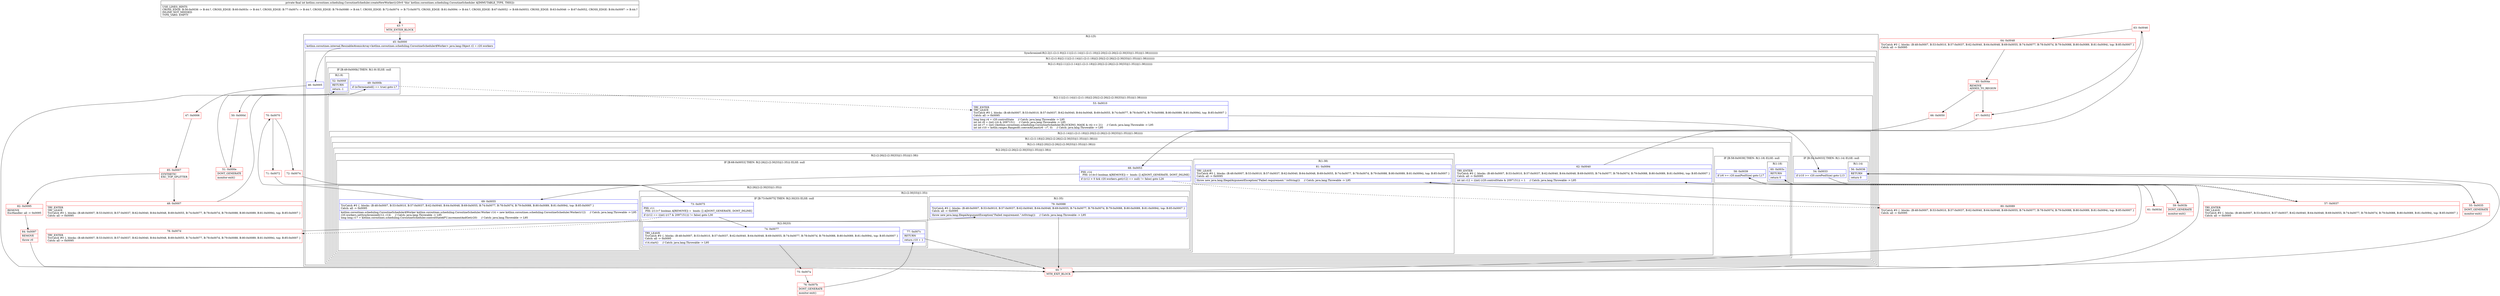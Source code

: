 digraph "CFG forkotlinx.coroutines.scheduling.CoroutineScheduler.createNewWorker()I" {
subgraph cluster_Region_900439351 {
label = "R(2:1|5)";
node [shape=record,color=blue];
Node_45 [shape=record,label="{45\:\ 0x0000|kotlinx.coroutines.internal.ResizableAtomicArray\<kotlinx.coroutines.scheduling.CoroutineScheduler$Worker\> java.lang.Object r2 = r20.workers\l}"];
subgraph cluster_SynchronizedRegion_1673848301 {
label = "Synchronized:R(2:2|(1:(2:(1:9)|(2:11|(2:(1:14)|(1:(2:(1:18)|(2:20|(2:(2:26|(2:(2:30|33)|(1:35)))|(1:38))))))))))";
node [shape=record,color=blue];
Node_46 [shape=record,label="{46\:\ 0x0005}"];
subgraph cluster_Region_1744044459 {
label = "R(1:(2:(1:9)|(2:11|(2:(1:14)|(1:(2:(1:18)|(2:20|(2:(2:26|(2:(2:30|33)|(1:35)))|(1:38)))))))))";
node [shape=record,color=blue];
subgraph cluster_Region_671881188 {
label = "R(2:(1:9)|(2:11|(2:(1:14)|(1:(2:(1:18)|(2:20|(2:(2:26|(2:(2:30|33)|(1:35)))|(1:38))))))))";
node [shape=record,color=blue];
subgraph cluster_IfRegion_1769834547 {
label = "IF [B:49:0x000b] THEN: R(1:9) ELSE: null";
node [shape=record,color=blue];
Node_49 [shape=record,label="{49\:\ 0x000b|if (isTerminated() == true) goto L7\l}"];
subgraph cluster_Region_507010859 {
label = "R(1:9)";
node [shape=record,color=blue];
Node_52 [shape=record,label="{52\:\ 0x000f|RETURN\l|return \-1\l}"];
}
}
subgraph cluster_Region_2048480219 {
label = "R(2:11|(2:(1:14)|(1:(2:(1:18)|(2:20|(2:(2:26|(2:(2:30|33)|(1:35)))|(1:38)))))))";
node [shape=record,color=blue];
Node_53 [shape=record,label="{53\:\ 0x0010|TRY_ENTER\lTRY_LEAVE\lTryCatch #0 \{, blocks: (B:48:0x0007, B:53:0x0010, B:57:0x0037, B:62:0x0040, B:64:0x0048, B:69:0x0055, B:74:0x0077, B:78:0x007d, B:79:0x0088, B:80:0x0089, B:81:0x0094), top: B:85:0x0007 \}\lCatch: all \-\> 0x0095\l|long long r4 = r20.controlState     \/\/ Catch: java.lang.Throwable \-\> L95\lint int r6 = (int) (r4 & 2097151)     \/\/ Catch: java.lang.Throwable \-\> L95\lint int r7 = (int) ((kotlinx.coroutines.scheduling.CoroutineScheduler.BLOCKING_MASK & r4) \>\> 21)     \/\/ Catch: java.lang.Throwable \-\> L95\lint int r10 = kotlin.ranges.RangesKt.coerceAtLeast(r6 \- r7, 0)     \/\/ Catch: java.lang.Throwable \-\> L95\l}"];
subgraph cluster_Region_1493625886 {
label = "R(2:(1:14)|(1:(2:(1:18)|(2:20|(2:(2:26|(2:(2:30|33)|(1:35)))|(1:38))))))";
node [shape=record,color=blue];
subgraph cluster_IfRegion_570397365 {
label = "IF [B:54:0x0033] THEN: R(1:14) ELSE: null";
node [shape=record,color=blue];
Node_54 [shape=record,label="{54\:\ 0x0033|if (r10 \>= r20.corePoolSize) goto L13\l}"];
subgraph cluster_Region_301818861 {
label = "R(1:14)";
node [shape=record,color=blue];
Node_56 [shape=record,label="{56\:\ 0x0036|RETURN\l|return 0\l}"];
}
}
subgraph cluster_Region_348409329 {
label = "R(1:(2:(1:18)|(2:20|(2:(2:26|(2:(2:30|33)|(1:35)))|(1:38)))))";
node [shape=record,color=blue];
subgraph cluster_Region_1213827397 {
label = "R(2:(1:18)|(2:20|(2:(2:26|(2:(2:30|33)|(1:35)))|(1:38))))";
node [shape=record,color=blue];
subgraph cluster_IfRegion_1213525165 {
label = "IF [B:58:0x0039] THEN: R(1:18) ELSE: null";
node [shape=record,color=blue];
Node_58 [shape=record,label="{58\:\ 0x0039|if (r6 \>= r20.maxPoolSize) goto L17\l}"];
subgraph cluster_Region_642906700 {
label = "R(1:18)";
node [shape=record,color=blue];
Node_60 [shape=record,label="{60\:\ 0x003c|RETURN\l|return 0\l}"];
}
}
subgraph cluster_Region_1432875024 {
label = "R(2:20|(2:(2:26|(2:(2:30|33)|(1:35)))|(1:38)))";
node [shape=record,color=blue];
Node_62 [shape=record,label="{62\:\ 0x0040|TRY_ENTER\lTryCatch #0 \{, blocks: (B:48:0x0007, B:53:0x0010, B:57:0x0037, B:62:0x0040, B:64:0x0048, B:69:0x0055, B:74:0x0077, B:78:0x007d, B:79:0x0088, B:80:0x0089, B:81:0x0094), top: B:85:0x0007 \}\lCatch: all \-\> 0x0095\l|int int r12 = ((int) (r20.controlState & 2097151)) + 1     \/\/ Catch: java.lang.Throwable \-\> L95\l}"];
subgraph cluster_Region_1548293984 {
label = "R(2:(2:26|(2:(2:30|33)|(1:35)))|(1:38))";
node [shape=record,color=blue];
subgraph cluster_IfRegion_976838549 {
label = "IF [B:68:0x0053] THEN: R(2:26|(2:(2:30|33)|(1:35))) ELSE: null";
node [shape=record,color=blue];
Node_68 [shape=record,label="{68\:\ 0x0053|PHI: r14 \l  PHI: (r14v3 boolean A[REMOVE]) =  binds: [] A[DONT_GENERATE, DONT_INLINE]\l|if ((r12 \> 0 && r20.workers.get(r12) == null) != false) goto L26\l}"];
subgraph cluster_Region_1737365597 {
label = "R(2:26|(2:(2:30|33)|(1:35)))";
node [shape=record,color=blue];
Node_69 [shape=record,label="{69\:\ 0x0055|TryCatch #0 \{, blocks: (B:48:0x0007, B:53:0x0010, B:57:0x0037, B:62:0x0040, B:64:0x0048, B:69:0x0055, B:74:0x0077, B:78:0x007d, B:79:0x0088, B:80:0x0089, B:81:0x0094), top: B:85:0x0007 \}\lCatch: all \-\> 0x0095\l|kotlinx.coroutines.scheduling.CoroutineScheduler$Worker kotlinx.coroutines.scheduling.CoroutineScheduler.Worker r14 = new kotlinx.coroutines.scheduling.CoroutineScheduler.Worker(r12)     \/\/ Catch: java.lang.Throwable \-\> L95\lr20.workers.setSynchronized(r12, r14)     \/\/ Catch: java.lang.Throwable \-\> L95\llong long r17 = kotlinx.coroutines.scheduling.CoroutineScheduler.controlState$FU.incrementAndGet(r20)     \/\/ Catch: java.lang.Throwable \-\> L95\l}"];
subgraph cluster_Region_1792303837 {
label = "R(2:(2:30|33)|(1:35))";
node [shape=record,color=blue];
subgraph cluster_IfRegion_96166886 {
label = "IF [B:73:0x0075] THEN: R(2:30|33) ELSE: null";
node [shape=record,color=blue];
Node_73 [shape=record,label="{73\:\ 0x0075|PHI: r11 \l  PHI: (r11v7 boolean A[REMOVE]) =  binds: [] A[DONT_GENERATE, DONT_INLINE]\l|if ((r12 == ((int) (r17 & 2097151))) != false) goto L30\l}"];
subgraph cluster_Region_1699803370 {
label = "R(2:30|33)";
node [shape=record,color=blue];
Node_74 [shape=record,label="{74\:\ 0x0077|TRY_LEAVE\lTryCatch #0 \{, blocks: (B:48:0x0007, B:53:0x0010, B:57:0x0037, B:62:0x0040, B:64:0x0048, B:69:0x0055, B:74:0x0077, B:78:0x007d, B:79:0x0088, B:80:0x0089, B:81:0x0094), top: B:85:0x0007 \}\lCatch: all \-\> 0x0095\l|r14.start()     \/\/ Catch: java.lang.Throwable \-\> L95\l}"];
Node_77 [shape=record,label="{77\:\ 0x007c|RETURN\l|return r10 + 1\l}"];
}
}
subgraph cluster_Region_1849937251 {
label = "R(1:35)";
node [shape=record,color=blue];
Node_79 [shape=record,label="{79\:\ 0x0088|TryCatch #0 \{, blocks: (B:48:0x0007, B:53:0x0010, B:57:0x0037, B:62:0x0040, B:64:0x0048, B:69:0x0055, B:74:0x0077, B:78:0x007d, B:79:0x0088, B:80:0x0089, B:81:0x0094), top: B:85:0x0007 \}\lCatch: all \-\> 0x0095\l|throw new java.lang.IllegalArgumentException(\"Failed requirement.\".toString())     \/\/ Catch: java.lang.Throwable \-\> L95\l}"];
}
}
}
}
subgraph cluster_Region_1198119293 {
label = "R(1:38)";
node [shape=record,color=blue];
Node_81 [shape=record,label="{81\:\ 0x0094|TRY_LEAVE\lTryCatch #0 \{, blocks: (B:48:0x0007, B:53:0x0010, B:57:0x0037, B:62:0x0040, B:64:0x0048, B:69:0x0055, B:74:0x0077, B:78:0x007d, B:79:0x0088, B:80:0x0089, B:81:0x0094), top: B:85:0x0007 \}\lCatch: all \-\> 0x0095\l|throw new java.lang.IllegalArgumentException(\"Failed requirement.\".toString())     \/\/ Catch: java.lang.Throwable \-\> L95\l}"];
}
}
}
}
}
}
}
}
}
}
}
Node_43 [shape=record,color=red,label="{43\:\ ?|MTH_ENTER_BLOCK\l}"];
Node_47 [shape=record,color=red,label="{47\:\ 0x0006}"];
Node_85 [shape=record,color=red,label="{85\:\ 0x0007|SYNTHETIC\lEXC_TOP_SPLITTER\l}"];
Node_48 [shape=record,color=red,label="{48\:\ 0x0007|TRY_ENTER\lTRY_LEAVE\lTryCatch #0 \{, blocks: (B:48:0x0007, B:53:0x0010, B:57:0x0037, B:62:0x0040, B:64:0x0048, B:69:0x0055, B:74:0x0077, B:78:0x007d, B:79:0x0088, B:80:0x0089, B:81:0x0094), top: B:85:0x0007 \}\lCatch: all \-\> 0x0095\l}"];
Node_50 [shape=record,color=red,label="{50\:\ 0x000d}"];
Node_51 [shape=record,color=red,label="{51\:\ 0x000e|DONT_GENERATE\l|monitor\-exit()\l}"];
Node_44 [shape=record,color=red,label="{44\:\ ?|MTH_EXIT_BLOCK\l}"];
Node_55 [shape=record,color=red,label="{55\:\ 0x0035|DONT_GENERATE\l|monitor\-exit()\l}"];
Node_57 [shape=record,color=red,label="{57\:\ 0x0037|TRY_ENTER\lTRY_LEAVE\lTryCatch #0 \{, blocks: (B:48:0x0007, B:53:0x0010, B:57:0x0037, B:62:0x0040, B:64:0x0048, B:69:0x0055, B:74:0x0077, B:78:0x007d, B:79:0x0088, B:80:0x0089, B:81:0x0094), top: B:85:0x0007 \}\lCatch: all \-\> 0x0095\l}"];
Node_59 [shape=record,color=red,label="{59\:\ 0x003b|DONT_GENERATE\l|monitor\-exit()\l}"];
Node_61 [shape=record,color=red,label="{61\:\ 0x003d}"];
Node_63 [shape=record,color=red,label="{63\:\ 0x0046}"];
Node_64 [shape=record,color=red,label="{64\:\ 0x0048|TryCatch #0 \{, blocks: (B:48:0x0007, B:53:0x0010, B:57:0x0037, B:62:0x0040, B:64:0x0048, B:69:0x0055, B:74:0x0077, B:78:0x007d, B:79:0x0088, B:80:0x0089, B:81:0x0094), top: B:85:0x0007 \}\lCatch: all \-\> 0x0095\l}"];
Node_65 [shape=record,color=red,label="{65\:\ 0x004e|REMOVE\lADDED_TO_REGION\l}"];
Node_66 [shape=record,color=red,label="{66\:\ 0x0050}"];
Node_70 [shape=record,color=red,label="{70\:\ 0x0070}"];
Node_71 [shape=record,color=red,label="{71\:\ 0x0072}"];
Node_75 [shape=record,color=red,label="{75\:\ 0x007a}"];
Node_76 [shape=record,color=red,label="{76\:\ 0x007b|DONT_GENERATE\l|monitor\-exit()\l}"];
Node_78 [shape=record,color=red,label="{78\:\ 0x007d|TRY_ENTER\lTryCatch #0 \{, blocks: (B:48:0x0007, B:53:0x0010, B:57:0x0037, B:62:0x0040, B:64:0x0048, B:69:0x0055, B:74:0x0077, B:78:0x007d, B:79:0x0088, B:80:0x0089, B:81:0x0094), top: B:85:0x0007 \}\lCatch: all \-\> 0x0095\l}"];
Node_72 [shape=record,color=red,label="{72\:\ 0x0074}"];
Node_80 [shape=record,color=red,label="{80\:\ 0x0089|TryCatch #0 \{, blocks: (B:48:0x0007, B:53:0x0010, B:57:0x0037, B:62:0x0040, B:64:0x0048, B:69:0x0055, B:74:0x0077, B:78:0x007d, B:79:0x0088, B:80:0x0089, B:81:0x0094), top: B:85:0x0007 \}\lCatch: all \-\> 0x0095\l}"];
Node_67 [shape=record,color=red,label="{67\:\ 0x0052}"];
Node_82 [shape=record,color=red,label="{82\:\ 0x0095|REMOVE\lExcHandler: all \-\> 0x0095\l}"];
Node_84 [shape=record,color=red,label="{84\:\ 0x0097|REMOVE\l|throw r0\l}"];
MethodNode[shape=record,label="{private final int kotlinx.coroutines.scheduling.CoroutineScheduler.createNewWorker((r20v0 'this' kotlinx.coroutines.scheduling.CoroutineScheduler A[IMMUTABLE_TYPE, THIS]))  | USE_LINES_HINTS\lCROSS_EDGE: B:56:0x0036 \-\> B:44:?, CROSS_EDGE: B:60:0x003c \-\> B:44:?, CROSS_EDGE: B:77:0x007c \-\> B:44:?, CROSS_EDGE: B:79:0x0088 \-\> B:44:?, CROSS_EDGE: B:72:0x0074 \-\> B:73:0x0075, CROSS_EDGE: B:81:0x0094 \-\> B:44:?, CROSS_EDGE: B:67:0x0052 \-\> B:68:0x0053, CROSS_EDGE: B:63:0x0046 \-\> B:67:0x0052, CROSS_EDGE: B:84:0x0097 \-\> B:44:?\lINLINE_NOT_NEEDED\lTYPE_VARS: EMPTY\l}"];
MethodNode -> Node_43;Node_45 -> Node_46;
Node_46 -> Node_47;
Node_49 -> Node_50;
Node_49 -> Node_53[style=dashed];
Node_52 -> Node_44;
Node_53 -> Node_54;
Node_54 -> Node_55;
Node_54 -> Node_57[style=dashed];
Node_56 -> Node_44;
Node_58 -> Node_59;
Node_58 -> Node_61[style=dashed];
Node_60 -> Node_44;
Node_62 -> Node_63;
Node_68 -> Node_69;
Node_68 -> Node_80[style=dashed];
Node_69 -> Node_70;
Node_73 -> Node_74;
Node_73 -> Node_78[style=dashed];
Node_74 -> Node_75;
Node_77 -> Node_44;
Node_79 -> Node_44;
Node_81 -> Node_44;
Node_43 -> Node_45;
Node_47 -> Node_85;
Node_85 -> Node_48;
Node_85 -> Node_82;
Node_48 -> Node_49;
Node_50 -> Node_51;
Node_51 -> Node_52;
Node_55 -> Node_56;
Node_57 -> Node_58;
Node_59 -> Node_60;
Node_61 -> Node_62;
Node_63 -> Node_64;
Node_63 -> Node_67;
Node_64 -> Node_65;
Node_65 -> Node_66;
Node_65 -> Node_67;
Node_66 -> Node_68;
Node_70 -> Node_71;
Node_70 -> Node_72;
Node_71 -> Node_73;
Node_75 -> Node_76;
Node_76 -> Node_77;
Node_78 -> Node_79;
Node_72 -> Node_73;
Node_80 -> Node_81;
Node_67 -> Node_68;
Node_82 -> Node_84;
Node_84 -> Node_44;
}

